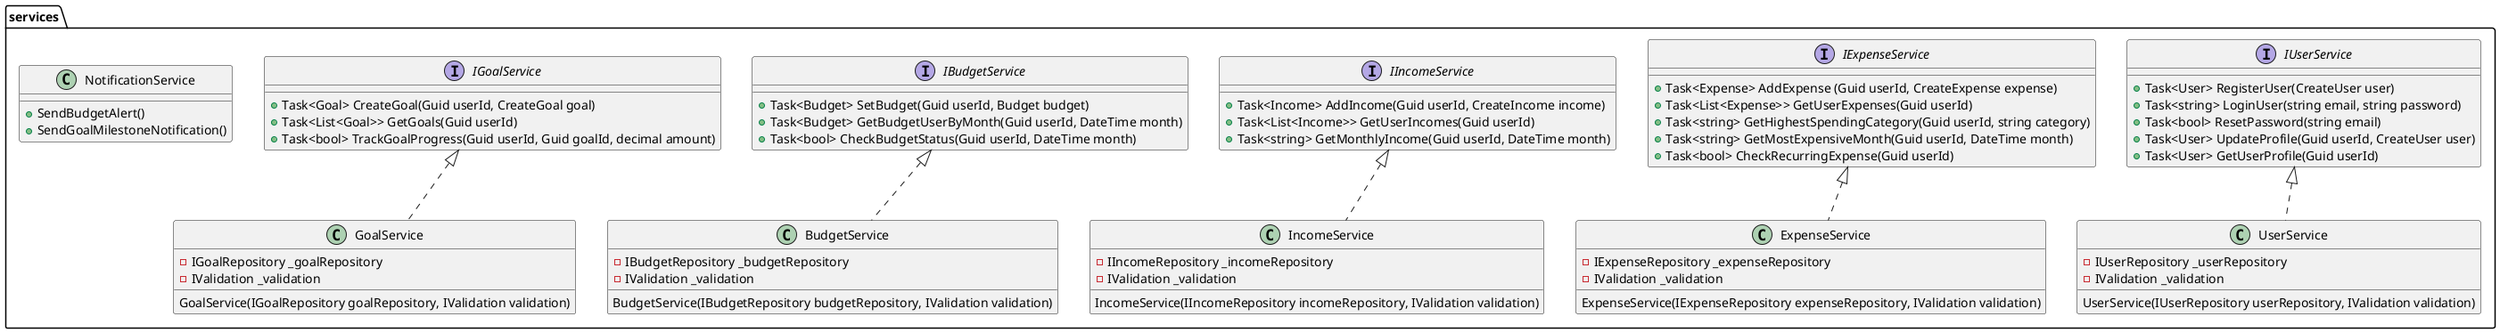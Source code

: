 @startuml services

package "services" {
    interface IUserService {
        + Task<User> RegisterUser(CreateUser user)
        + Task<string> LoginUser(string email, string password)
        + Task<bool> ResetPassword(string email)
        + Task<User> UpdateProfile(Guid userId, CreateUser user)
        + Task<User> GetUserProfile(Guid userId)
    }

    class UserService implements IUserService {
        - IUserRepository _userRepository
        - IValidation _validation
        UserService(IUserRepository userRepository, IValidation validation)
    }

    interface IExpenseService {
        + Task<Expense> AddExpense (Guid userId, CreateExpense expense)
        + Task<List<Expense>> GetUserExpenses(Guid userId)
        + Task<string> GetHighestSpendingCategory(Guid userId, string category)
        + Task<string> GetMostExpensiveMonth(Guid userId, DateTime month)
        + Task<bool> CheckRecurringExpense(Guid userId)
    }

    class ExpenseService implements IExpenseService {
        - IExpenseRepository _expenseRepository
        - IValidation _validation
        ExpenseService(IExpenseRepository expenseRepository, IValidation validation)
    }

    interface IIncomeService {
        + Task<Income> AddIncome(Guid userId, CreateIncome income)
        + Task<List<Income>> GetUserIncomes(Guid userId)
        + Task<string> GetMonthlyIncome(Guid userId, DateTime month)
    }

    class IncomeService implements IIncomeService {
        - IIncomeRepository _incomeRepository
        - IValidation _validation
        IncomeService(IIncomeRepository incomeRepository, IValidation validation)
    }

    interface IBudgetService {
        + Task<Budget> SetBudget(Guid userId, Budget budget)
        + Task<Budget> GetBudgetUserByMonth(Guid userId, DateTime month)
        + Task<bool> CheckBudgetStatus(Guid userId, DateTime month)
    }

    class BudgetService implements IBudgetService {
        - IBudgetRepository _budgetRepository
        - IValidation _validation
        BudgetService(IBudgetRepository budgetRepository, IValidation validation)
    }

    interface IGoalService {
        + Task<Goal> CreateGoal(Guid userId, CreateGoal goal)
        + Task<List<Goal>> GetGoals(Guid userId)
        + Task<bool> TrackGoalProgress(Guid userId, Guid goalId, decimal amount)
    }
    
    class GoalService implements IGoalService {
        - IGoalRepository _goalRepository
        - IValidation _validation
        GoalService(IGoalRepository goalRepository, IValidation validation)
    }
    
    class NotificationService {
        +SendBudgetAlert()
        +SendGoalMilestoneNotification()
    }
}

@enduml